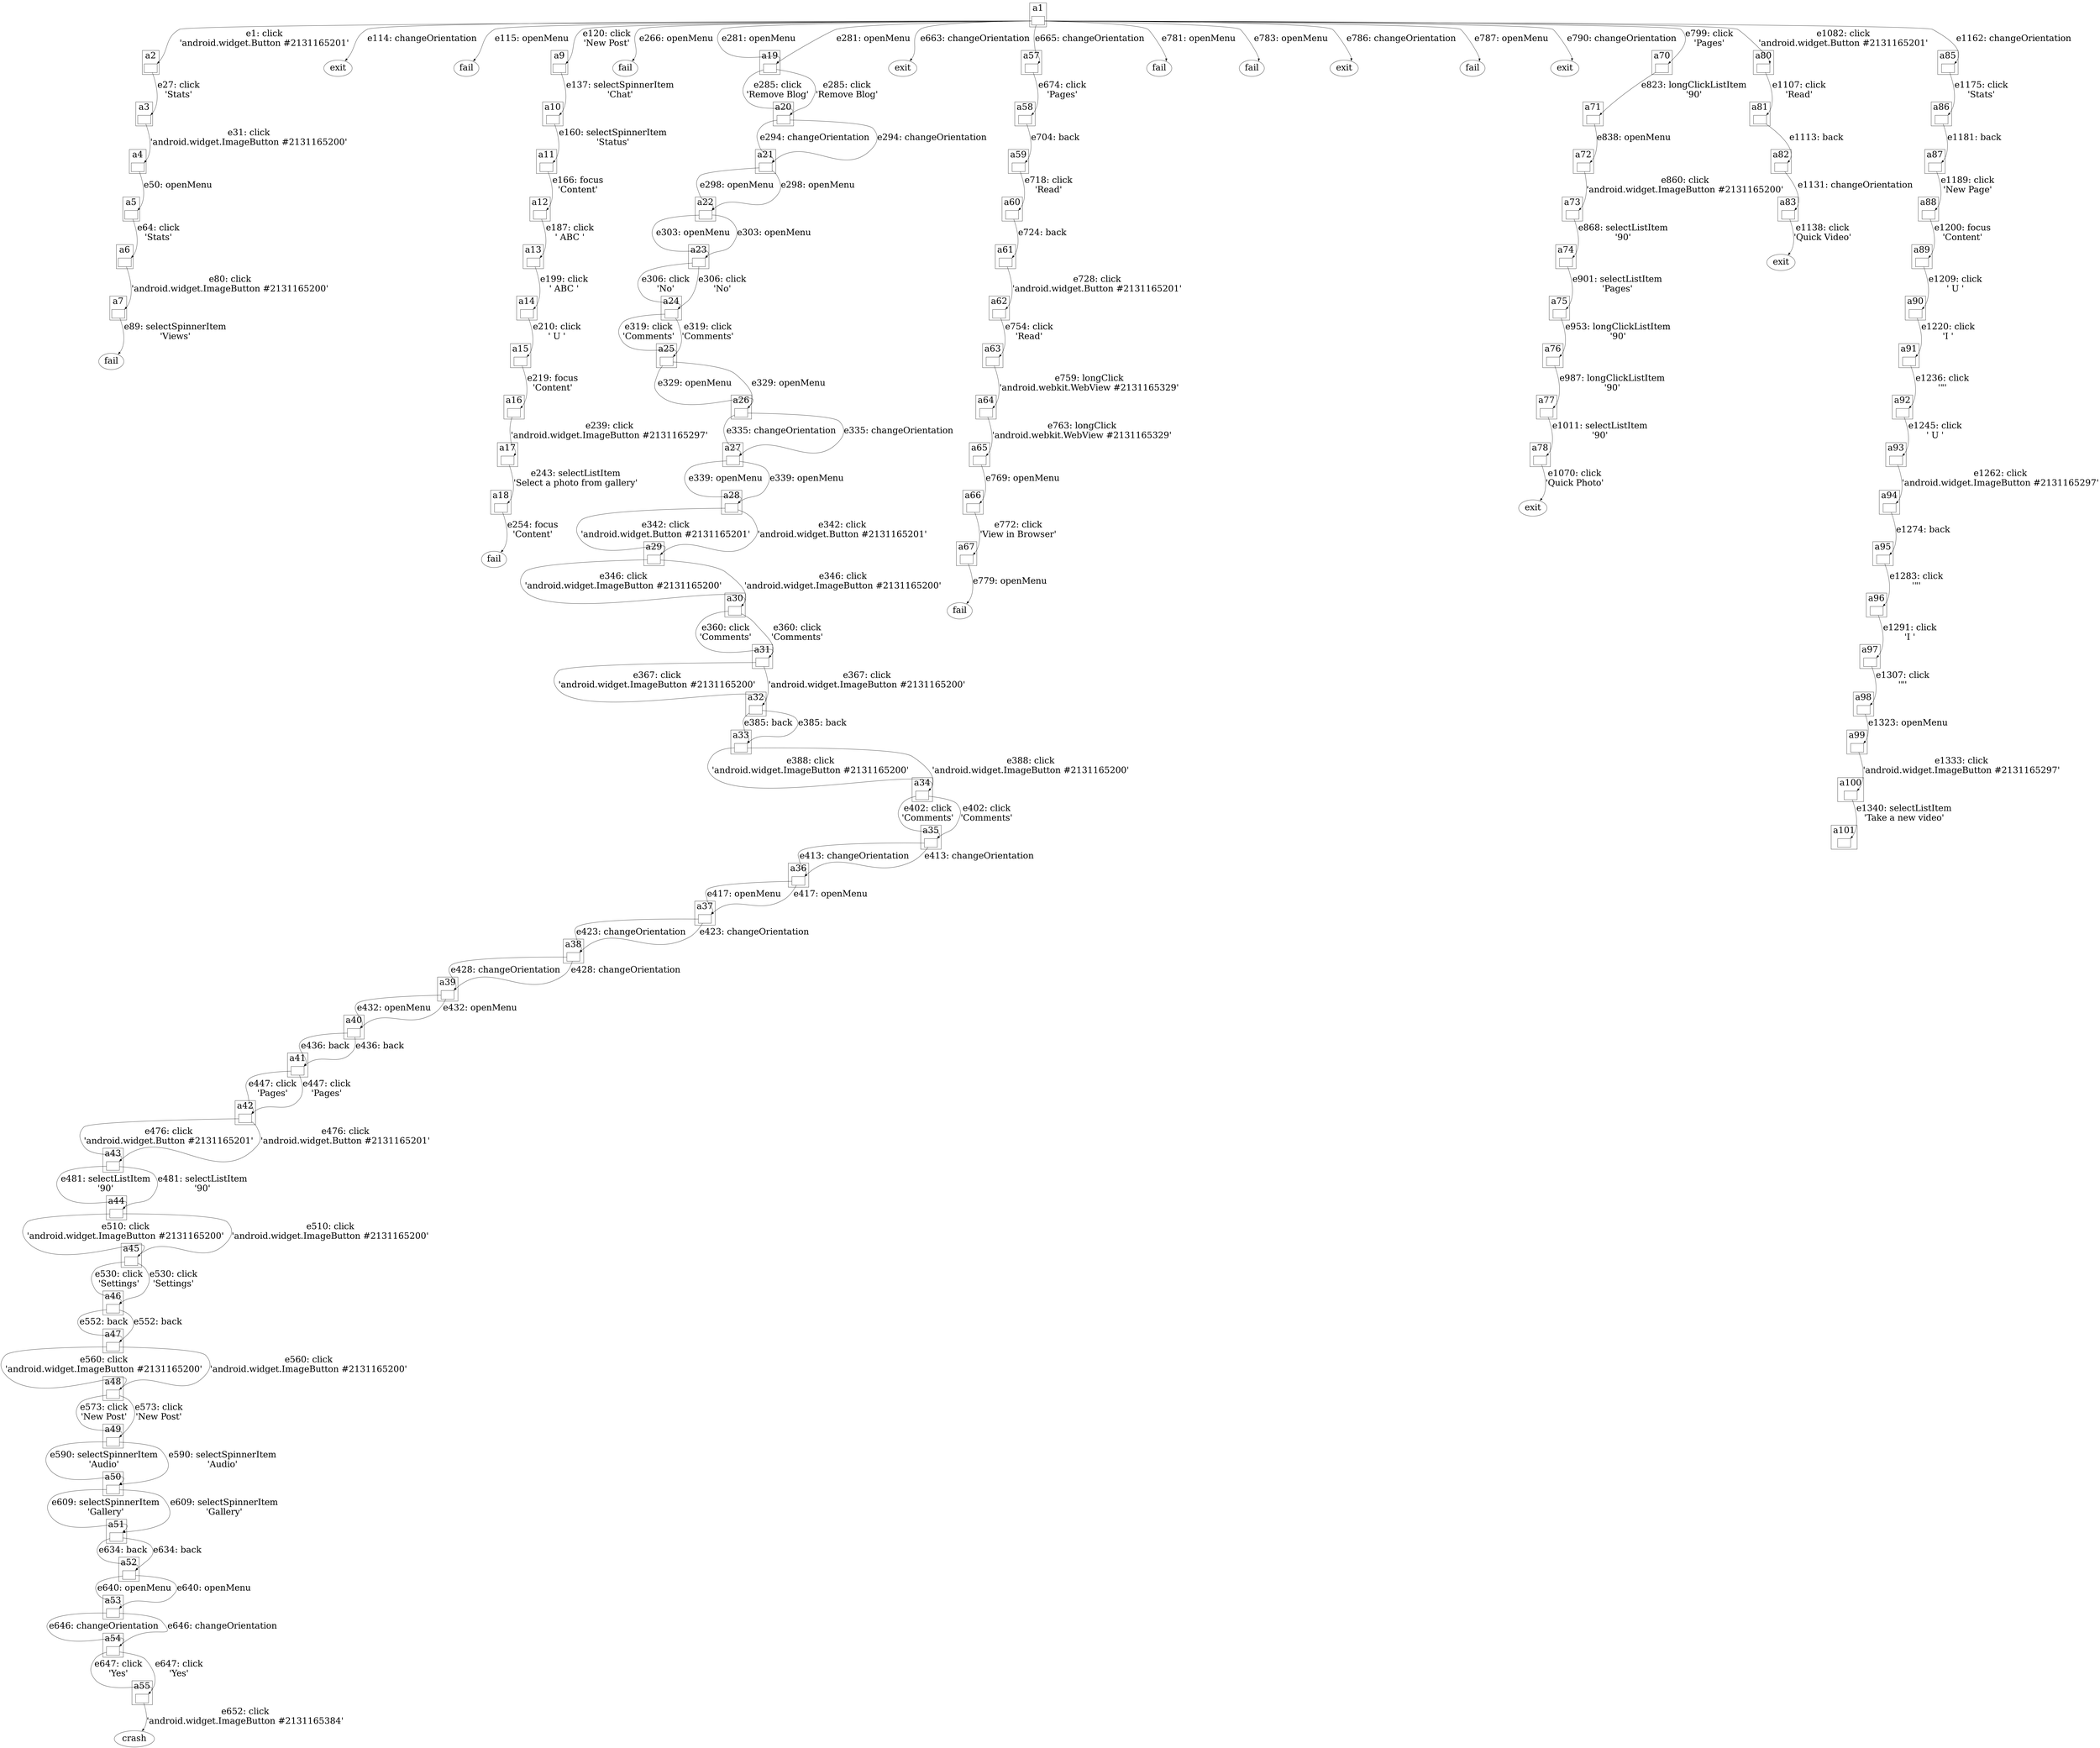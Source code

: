 digraph GuiTree {

	graph [nodesep=1, fontsize=36];
	node [fontsize=36];
	edge [fontsize=36, headport=ne];

## Edges

	a1 -> a2 [label="e1: click\n'android.widget.Button #2131165201'"];
	a2 -> a3 [label="e27: click\n'Stats'"];
	a3 -> a4 [label="e31: click\n'android.widget.ImageButton #2131165200'"];
	a4 -> a5 [label="e50: openMenu"];
	a5 -> a6 [label="e64: click\n'Stats'"];
	a6 -> a7 [label="e80: click\n'android.widget.ImageButton #2131165200'"];
	a7 -> f0 [label="e89: selectSpinnerItem\n'Views'"];
	a1 -> a8 [label="e114: changeOrientation"];
	a1 -> f1 [label="e115: openMenu"];
	a1 -> a9 [label="e120: click\n'New Post'"];
	a9 -> a10 [label="e137: selectSpinnerItem\n'Chat'"];
	a10 -> a11 [label="e160: selectSpinnerItem\n'Status'"];
	a11 -> a12 [label="e166: focus\n'Content'"];
	a12 -> a13 [label="e187: click\n' ABC '"];
	a13 -> a14 [label="e199: click\n' ABC '"];
	a14 -> a15 [label="e210: click\n' U '"];
	a15 -> a16 [label="e219: focus\n'Content'"];
	a16 -> a17 [label="e239: click\n'android.widget.ImageButton #2131165297'"];
	a17 -> a18 [label="e243: selectListItem\n'Select a photo from gallery'"];
	a18 -> f2 [label="e254: focus\n'Content'"];
	a1 -> f3 [label="e266: openMenu"];
	a1 -> a19 [label="e281: openMenu"];
	a19 -> a20 [label="e285: click\n'Remove Blog'"];
	a20 -> a21 [label="e294: changeOrientation"];
	a21 -> a22 [label="e298: openMenu"];
	a22 -> a23 [label="e303: openMenu"];
	a23 -> a24 [label="e306: click\n'No'"];
	a24 -> a25 [label="e319: click\n'Comments'"];
	a25 -> a26 [label="e329: openMenu"];
	a26 -> a27 [label="e335: changeOrientation"];
	a27 -> a28 [label="e339: openMenu"];
	a28 -> a29 [label="e342: click\n'android.widget.Button #2131165201'"];
	a29 -> a30 [label="e346: click\n'android.widget.ImageButton #2131165200'"];
	a30 -> a31 [label="e360: click\n'Comments'"];
	a31 -> a32 [label="e367: click\n'android.widget.ImageButton #2131165200'"];
	a32 -> a33 [label="e385: back"];
	a33 -> a34 [label="e388: click\n'android.widget.ImageButton #2131165200'"];
	a34 -> a35 [label="e402: click\n'Comments'"];
	a35 -> a36 [label="e413: changeOrientation"];
	a36 -> a37 [label="e417: openMenu"];
	a37 -> a38 [label="e423: changeOrientation"];
	a38 -> a39 [label="e428: changeOrientation"];
	a39 -> a40 [label="e432: openMenu"];
	a40 -> a41 [label="e436: back"];
	a41 -> a42 [label="e447: click\n'Pages'"];
	a42 -> a43 [label="e476: click\n'android.widget.Button #2131165201'"];
	a43 -> a44 [label="e481: selectListItem\n'90'"];
	a44 -> a45 [label="e510: click\n'android.widget.ImageButton #2131165200'"];
	a45 -> a46 [label="e530: click\n'Settings'"];
	a46 -> a47 [label="e552: back"];
	a47 -> a48 [label="e560: click\n'android.widget.ImageButton #2131165200'"];
	a48 -> a49 [label="e573: click\n'New Post'"];
	a49 -> a50 [label="e590: selectSpinnerItem\n'Audio'"];
	a50 -> a51 [label="e609: selectSpinnerItem\n'Gallery'"];
	a51 -> a52 [label="e634: back"];
	a52 -> a53 [label="e640: openMenu"];
	a53 -> a54 [label="e646: changeOrientation"];
	a54 -> a55 [label="e647: click\n'Yes'"];
	a1 -> a19 [label="e281: openMenu"];
	a19 -> a20 [label="e285: click\n'Remove Blog'"];
	a20 -> a21 [label="e294: changeOrientation"];
	a21 -> a22 [label="e298: openMenu"];
	a22 -> a23 [label="e303: openMenu"];
	a23 -> a24 [label="e306: click\n'No'"];
	a24 -> a25 [label="e319: click\n'Comments'"];
	a25 -> a26 [label="e329: openMenu"];
	a26 -> a27 [label="e335: changeOrientation"];
	a27 -> a28 [label="e339: openMenu"];
	a28 -> a29 [label="e342: click\n'android.widget.Button #2131165201'"];
	a29 -> a30 [label="e346: click\n'android.widget.ImageButton #2131165200'"];
	a30 -> a31 [label="e360: click\n'Comments'"];
	a31 -> a32 [label="e367: click\n'android.widget.ImageButton #2131165200'"];
	a32 -> a33 [label="e385: back"];
	a33 -> a34 [label="e388: click\n'android.widget.ImageButton #2131165200'"];
	a34 -> a35 [label="e402: click\n'Comments'"];
	a35 -> a36 [label="e413: changeOrientation"];
	a36 -> a37 [label="e417: openMenu"];
	a37 -> a38 [label="e423: changeOrientation"];
	a38 -> a39 [label="e428: changeOrientation"];
	a39 -> a40 [label="e432: openMenu"];
	a40 -> a41 [label="e436: back"];
	a41 -> a42 [label="e447: click\n'Pages'"];
	a42 -> a43 [label="e476: click\n'android.widget.Button #2131165201'"];
	a43 -> a44 [label="e481: selectListItem\n'90'"];
	a44 -> a45 [label="e510: click\n'android.widget.ImageButton #2131165200'"];
	a45 -> a46 [label="e530: click\n'Settings'"];
	a46 -> a47 [label="e552: back"];
	a47 -> a48 [label="e560: click\n'android.widget.ImageButton #2131165200'"];
	a48 -> a49 [label="e573: click\n'New Post'"];
	a49 -> a50 [label="e590: selectSpinnerItem\n'Audio'"];
	a50 -> a51 [label="e609: selectSpinnerItem\n'Gallery'"];
	a51 -> a52 [label="e634: back"];
	a52 -> a53 [label="e640: openMenu"];
	a53 -> a54 [label="e646: changeOrientation"];
	a54 -> a55 [label="e647: click\n'Yes'"];
	a55 -> c0 [label="e652: click\n'android.widget.ImageButton #2131165384'"];
	a1 -> a56 [label="e663: changeOrientation"];
	a1 -> a57 [label="e665: changeOrientation"];
	a57 -> a58 [label="e674: click\n'Pages'"];
	a58 -> a59 [label="e704: back"];
	a59 -> a60 [label="e718: click\n'Read'"];
	a60 -> a61 [label="e724: back"];
	a61 -> a62 [label="e728: click\n'android.widget.Button #2131165201'"];
	a62 -> a63 [label="e754: click\n'Read'"];
	a63 -> a64 [label="e759: longClick\n'android.webkit.WebView #2131165329'"];
	a64 -> a65 [label="e763: longClick\n'android.webkit.WebView #2131165329'"];
	a65 -> a66 [label="e769: openMenu"];
	a66 -> a67 [label="e772: click\n'View in Browser'"];
	a67 -> f4 [label="e779: openMenu"];
	a1 -> f5 [label="e781: openMenu"];
	a1 -> f6 [label="e783: openMenu"];
	a1 -> a68 [label="e786: changeOrientation"];
	a1 -> f7 [label="e787: openMenu"];
	a1 -> a69 [label="e790: changeOrientation"];
	a1 -> a70 [label="e799: click\n'Pages'"];
	a70 -> a71 [label="e823: longClickListItem\n'90'"];
	a71 -> a72 [label="e838: openMenu"];
	a72 -> a73 [label="e860: click\n'android.widget.ImageButton #2131165200'"];
	a73 -> a74 [label="e868: selectListItem\n'90'"];
	a74 -> a75 [label="e901: selectListItem\n'Pages'"];
	a75 -> a76 [label="e953: longClickListItem\n'90'"];
	a76 -> a77 [label="e987: longClickListItem\n'90'"];
	a77 -> a78 [label="e1011: selectListItem\n'90'"];
	a78 -> a79 [label="e1070: click\n'Quick Photo'"];
	a1 -> a80 [label="e1082: click\n'android.widget.Button #2131165201'"];
	a80 -> a81 [label="e1107: click\n'Read'"];
	a81 -> a82 [label="e1113: back"];
	a82 -> a83 [label="e1131: changeOrientation"];
	a83 -> a84 [label="e1138: click\n'Quick Video'"];
	a1 -> a85 [label="e1162: changeOrientation"];
	a85 -> a86 [label="e1175: click\n'Stats'"];
	a86 -> a87 [label="e1181: back"];
	a87 -> a88 [label="e1189: click\n'New Page'"];
	a88 -> a89 [label="e1200: focus\n'Content'"];
	a89 -> a90 [label="e1209: click\n' U '"];
	a90 -> a91 [label="e1220: click\n'I '"];
	a91 -> a92 [label="e1236: click\n'\"'"];
	a92 -> a93 [label="e1245: click\n' U '"];
	a93 -> a94 [label="e1262: click\n'android.widget.ImageButton #2131165297'"];
	a94 -> a95 [label="e1274: back"];
	a95 -> a96 [label="e1283: click\n'\"'"];
	a96 -> a97 [label="e1291: click\n'I '"];
	a97 -> a98 [label="e1307: click\n'\"'"];
	a98 -> a99 [label="e1323: openMenu"];
	a99 -> a100 [label="e1333: click\n'android.widget.ImageButton #2131165297'"];
	a100 -> a101 [label="e1340: selectListItem\n'Take a new video'"];

## Nodes

	subgraph cluster_a1{label="a1"; a1};
	a1 [label="", shapefile="a1.jpg"];

	subgraph cluster_a2{label="a2"; a2};
	a2 [label="", shapefile="a2.jpg"];

	subgraph cluster_a3{label="a3"; a3};
	a3 [label="", shapefile="a3.jpg"];

	subgraph cluster_a4{label="a4"; a4};
	a4 [label="", shapefile="a4.jpg"];

	subgraph cluster_a5{label="a5"; a5};
	a5 [label="", shapefile="a5.jpg"];

	subgraph cluster_a6{label="a6"; a6};
	a6 [label="", shapefile="a6.jpg"];

	subgraph cluster_a7{label="a7"; a7};
	a7 [label="", shapefile="a7.jpg"];

	f0 [label="fail"];

	a8 [label="exit"];

	f1 [label="fail"];

	subgraph cluster_a9{label="a9"; a9};
	a9 [label="", shapefile="a9.jpg"];

	subgraph cluster_a10{label="a10"; a10};
	a10 [label="", shapefile="a10.jpg"];

	subgraph cluster_a11{label="a11"; a11};
	a11 [label="", shapefile="a11.jpg"];

	subgraph cluster_a12{label="a12"; a12};
	a12 [label="", shapefile="a12.jpg"];

	subgraph cluster_a13{label="a13"; a13};
	a13 [label="", shapefile="a13.jpg"];

	subgraph cluster_a14{label="a14"; a14};
	a14 [label="", shapefile="a14.jpg"];

	subgraph cluster_a15{label="a15"; a15};
	a15 [label="", shapefile="a15.jpg"];

	subgraph cluster_a16{label="a16"; a16};
	a16 [label="", shapefile="a16.jpg"];

	subgraph cluster_a17{label="a17"; a17};
	a17 [label="", shapefile="a17.jpg"];

	subgraph cluster_a18{label="a18"; a18};
	a18 [label="", shapefile="a18.jpg"];

	f2 [label="fail"];

	f3 [label="fail"];

	subgraph cluster_a19{label="a19"; a19};
	a19 [label="", shapefile="a19.jpg"];

	subgraph cluster_a20{label="a20"; a20};
	a20 [label="", shapefile="a20.jpg"];

	subgraph cluster_a21{label="a21"; a21};
	a21 [label="", shapefile="a21.jpg"];

	subgraph cluster_a22{label="a22"; a22};
	a22 [label="", shapefile="a22.jpg"];

	subgraph cluster_a23{label="a23"; a23};
	a23 [label="", shapefile="a23.jpg"];

	subgraph cluster_a24{label="a24"; a24};
	a24 [label="", shapefile="a24.jpg"];

	subgraph cluster_a25{label="a25"; a25};
	a25 [label="", shapefile="a25.jpg"];

	subgraph cluster_a26{label="a26"; a26};
	a26 [label="", shapefile="a26.jpg"];

	subgraph cluster_a27{label="a27"; a27};
	a27 [label="", shapefile="a27.jpg"];

	subgraph cluster_a28{label="a28"; a28};
	a28 [label="", shapefile="a28.jpg"];

	subgraph cluster_a29{label="a29"; a29};
	a29 [label="", shapefile="a29.jpg"];

	subgraph cluster_a30{label="a30"; a30};
	a30 [label="", shapefile="a30.jpg"];

	subgraph cluster_a31{label="a31"; a31};
	a31 [label="", shapefile="a31.jpg"];

	subgraph cluster_a32{label="a32"; a32};
	a32 [label="", shapefile="a32.jpg"];

	subgraph cluster_a33{label="a33"; a33};
	a33 [label="", shapefile="a33.jpg"];

	subgraph cluster_a34{label="a34"; a34};
	a34 [label="", shapefile="a34.jpg"];

	subgraph cluster_a35{label="a35"; a35};
	a35 [label="", shapefile="a35.jpg"];

	subgraph cluster_a36{label="a36"; a36};
	a36 [label="", shapefile="a36.jpg"];

	subgraph cluster_a37{label="a37"; a37};
	a37 [label="", shapefile="a37.jpg"];

	subgraph cluster_a38{label="a38"; a38};
	a38 [label="", shapefile="a38.jpg"];

	subgraph cluster_a39{label="a39"; a39};
	a39 [label="", shapefile="a39.jpg"];

	subgraph cluster_a40{label="a40"; a40};
	a40 [label="", shapefile="a40.jpg"];

	subgraph cluster_a41{label="a41"; a41};
	a41 [label="", shapefile="a41.jpg"];

	subgraph cluster_a42{label="a42"; a42};
	a42 [label="", shapefile="a42.jpg"];

	subgraph cluster_a43{label="a43"; a43};
	a43 [label="", shapefile="a43.jpg"];

	subgraph cluster_a44{label="a44"; a44};
	a44 [label="", shapefile="a44.jpg"];

	subgraph cluster_a45{label="a45"; a45};
	a45 [label="", shapefile="a45.jpg"];

	subgraph cluster_a46{label="a46"; a46};
	a46 [label="", shapefile="a46.jpg"];

	subgraph cluster_a47{label="a47"; a47};
	a47 [label="", shapefile="a47.jpg"];

	subgraph cluster_a48{label="a48"; a48};
	a48 [label="", shapefile="a48.jpg"];

	subgraph cluster_a49{label="a49"; a49};
	a49 [label="", shapefile="a49.jpg"];

	subgraph cluster_a50{label="a50"; a50};
	a50 [label="", shapefile="a50.jpg"];

	subgraph cluster_a51{label="a51"; a51};
	a51 [label="", shapefile="a51.jpg"];

	subgraph cluster_a52{label="a52"; a52};
	a52 [label="", shapefile="a52.jpg"];

	subgraph cluster_a53{label="a53"; a53};
	a53 [label="", shapefile="a53.jpg"];

	subgraph cluster_a54{label="a54"; a54};
	a54 [label="", shapefile="a54.jpg"];

	subgraph cluster_a55{label="a55"; a55};
	a55 [label="", shapefile="a55.jpg"];

	subgraph cluster_a19{label="a19"; a19};
	a19 [label="", shapefile="a19.jpg"];

	subgraph cluster_a20{label="a20"; a20};
	a20 [label="", shapefile="a20.jpg"];

	subgraph cluster_a21{label="a21"; a21};
	a21 [label="", shapefile="a21.jpg"];

	subgraph cluster_a22{label="a22"; a22};
	a22 [label="", shapefile="a22.jpg"];

	subgraph cluster_a23{label="a23"; a23};
	a23 [label="", shapefile="a23.jpg"];

	subgraph cluster_a24{label="a24"; a24};
	a24 [label="", shapefile="a24.jpg"];

	subgraph cluster_a25{label="a25"; a25};
	a25 [label="", shapefile="a25.jpg"];

	subgraph cluster_a26{label="a26"; a26};
	a26 [label="", shapefile="a26.jpg"];

	subgraph cluster_a27{label="a27"; a27};
	a27 [label="", shapefile="a27.jpg"];

	subgraph cluster_a28{label="a28"; a28};
	a28 [label="", shapefile="a28.jpg"];

	subgraph cluster_a29{label="a29"; a29};
	a29 [label="", shapefile="a29.jpg"];

	subgraph cluster_a30{label="a30"; a30};
	a30 [label="", shapefile="a30.jpg"];

	subgraph cluster_a31{label="a31"; a31};
	a31 [label="", shapefile="a31.jpg"];

	subgraph cluster_a32{label="a32"; a32};
	a32 [label="", shapefile="a32.jpg"];

	subgraph cluster_a33{label="a33"; a33};
	a33 [label="", shapefile="a33.jpg"];

	subgraph cluster_a34{label="a34"; a34};
	a34 [label="", shapefile="a34.jpg"];

	subgraph cluster_a35{label="a35"; a35};
	a35 [label="", shapefile="a35.jpg"];

	subgraph cluster_a36{label="a36"; a36};
	a36 [label="", shapefile="a36.jpg"];

	subgraph cluster_a37{label="a37"; a37};
	a37 [label="", shapefile="a37.jpg"];

	subgraph cluster_a38{label="a38"; a38};
	a38 [label="", shapefile="a38.jpg"];

	subgraph cluster_a39{label="a39"; a39};
	a39 [label="", shapefile="a39.jpg"];

	subgraph cluster_a40{label="a40"; a40};
	a40 [label="", shapefile="a40.jpg"];

	subgraph cluster_a41{label="a41"; a41};
	a41 [label="", shapefile="a41.jpg"];

	subgraph cluster_a42{label="a42"; a42};
	a42 [label="", shapefile="a42.jpg"];

	subgraph cluster_a43{label="a43"; a43};
	a43 [label="", shapefile="a43.jpg"];

	subgraph cluster_a44{label="a44"; a44};
	a44 [label="", shapefile="a44.jpg"];

	subgraph cluster_a45{label="a45"; a45};
	a45 [label="", shapefile="a45.jpg"];

	subgraph cluster_a46{label="a46"; a46};
	a46 [label="", shapefile="a46.jpg"];

	subgraph cluster_a47{label="a47"; a47};
	a47 [label="", shapefile="a47.jpg"];

	subgraph cluster_a48{label="a48"; a48};
	a48 [label="", shapefile="a48.jpg"];

	subgraph cluster_a49{label="a49"; a49};
	a49 [label="", shapefile="a49.jpg"];

	subgraph cluster_a50{label="a50"; a50};
	a50 [label="", shapefile="a50.jpg"];

	subgraph cluster_a51{label="a51"; a51};
	a51 [label="", shapefile="a51.jpg"];

	subgraph cluster_a52{label="a52"; a52};
	a52 [label="", shapefile="a52.jpg"];

	subgraph cluster_a53{label="a53"; a53};
	a53 [label="", shapefile="a53.jpg"];

	subgraph cluster_a54{label="a54"; a54};
	a54 [label="", shapefile="a54.jpg"];

	subgraph cluster_a55{label="a55"; a55};
	a55 [label="", shapefile="a55.jpg"];

	c0 [label="crash"];

	a56 [label="exit"];

	subgraph cluster_a57{label="a57"; a57};
	a57 [label="", shapefile="a57.jpg"];

	subgraph cluster_a58{label="a58"; a58};
	a58 [label="", shapefile="a58.jpg"];

	subgraph cluster_a59{label="a59"; a59};
	a59 [label="", shapefile="a59.jpg"];

	subgraph cluster_a60{label="a60"; a60};
	a60 [label="", shapefile="a60.jpg"];

	subgraph cluster_a61{label="a61"; a61};
	a61 [label="", shapefile="a61.jpg"];

	subgraph cluster_a62{label="a62"; a62};
	a62 [label="", shapefile="a62.jpg"];

	subgraph cluster_a63{label="a63"; a63};
	a63 [label="", shapefile="a63.jpg"];

	subgraph cluster_a64{label="a64"; a64};
	a64 [label="", shapefile="a64.jpg"];

	subgraph cluster_a65{label="a65"; a65};
	a65 [label="", shapefile="a65.jpg"];

	subgraph cluster_a66{label="a66"; a66};
	a66 [label="", shapefile="a66.jpg"];

	subgraph cluster_a67{label="a67"; a67};
	a67 [label="", shapefile="a67.jpg"];

	f4 [label="fail"];

	f5 [label="fail"];

	f6 [label="fail"];

	a68 [label="exit"];

	f7 [label="fail"];

	a69 [label="exit"];

	subgraph cluster_a70{label="a70"; a70};
	a70 [label="", shapefile="a70.jpg"];

	subgraph cluster_a71{label="a71"; a71};
	a71 [label="", shapefile="a71.jpg"];

	subgraph cluster_a72{label="a72"; a72};
	a72 [label="", shapefile="a72.jpg"];

	subgraph cluster_a73{label="a73"; a73};
	a73 [label="", shapefile="a73.jpg"];

	subgraph cluster_a74{label="a74"; a74};
	a74 [label="", shapefile="a74.jpg"];

	subgraph cluster_a75{label="a75"; a75};
	a75 [label="", shapefile="a75.jpg"];

	subgraph cluster_a76{label="a76"; a76};
	a76 [label="", shapefile="a76.jpg"];

	subgraph cluster_a77{label="a77"; a77};
	a77 [label="", shapefile="a77.jpg"];

	subgraph cluster_a78{label="a78"; a78};
	a78 [label="", shapefile="a78.jpg"];

	a79 [label="exit"];

	subgraph cluster_a80{label="a80"; a80};
	a80 [label="", shapefile="a80.jpg"];

	subgraph cluster_a81{label="a81"; a81};
	a81 [label="", shapefile="a81.jpg"];

	subgraph cluster_a82{label="a82"; a82};
	a82 [label="", shapefile="a82.jpg"];

	subgraph cluster_a83{label="a83"; a83};
	a83 [label="", shapefile="a83.jpg"];

	a84 [label="exit"];

	subgraph cluster_a85{label="a85"; a85};
	a85 [label="", shapefile="a85.jpg"];

	subgraph cluster_a86{label="a86"; a86};
	a86 [label="", shapefile="a86.jpg"];

	subgraph cluster_a87{label="a87"; a87};
	a87 [label="", shapefile="a87.jpg"];

	subgraph cluster_a88{label="a88"; a88};
	a88 [label="", shapefile="a88.jpg"];

	subgraph cluster_a89{label="a89"; a89};
	a89 [label="", shapefile="a89.jpg"];

	subgraph cluster_a90{label="a90"; a90};
	a90 [label="", shapefile="a90.jpg"];

	subgraph cluster_a91{label="a91"; a91};
	a91 [label="", shapefile="a91.jpg"];

	subgraph cluster_a92{label="a92"; a92};
	a92 [label="", shapefile="a92.jpg"];

	subgraph cluster_a93{label="a93"; a93};
	a93 [label="", shapefile="a93.jpg"];

	subgraph cluster_a94{label="a94"; a94};
	a94 [label="", shapefile="a94.jpg"];

	subgraph cluster_a95{label="a95"; a95};
	a95 [label="", shapefile="a95.jpg"];

	subgraph cluster_a96{label="a96"; a96};
	a96 [label="", shapefile="a96.jpg"];

	subgraph cluster_a97{label="a97"; a97};
	a97 [label="", shapefile="a97.jpg"];

	subgraph cluster_a98{label="a98"; a98};
	a98 [label="", shapefile="a98.jpg"];

	subgraph cluster_a99{label="a99"; a99};
	a99 [label="", shapefile="a99.jpg"];

	subgraph cluster_a100{label="a100"; a100};
	a100 [label="", shapefile="a100.jpg"];

	subgraph cluster_a101{label="a101"; a101};
	a101 [label="", shapefile="a101.jpg"];

}
